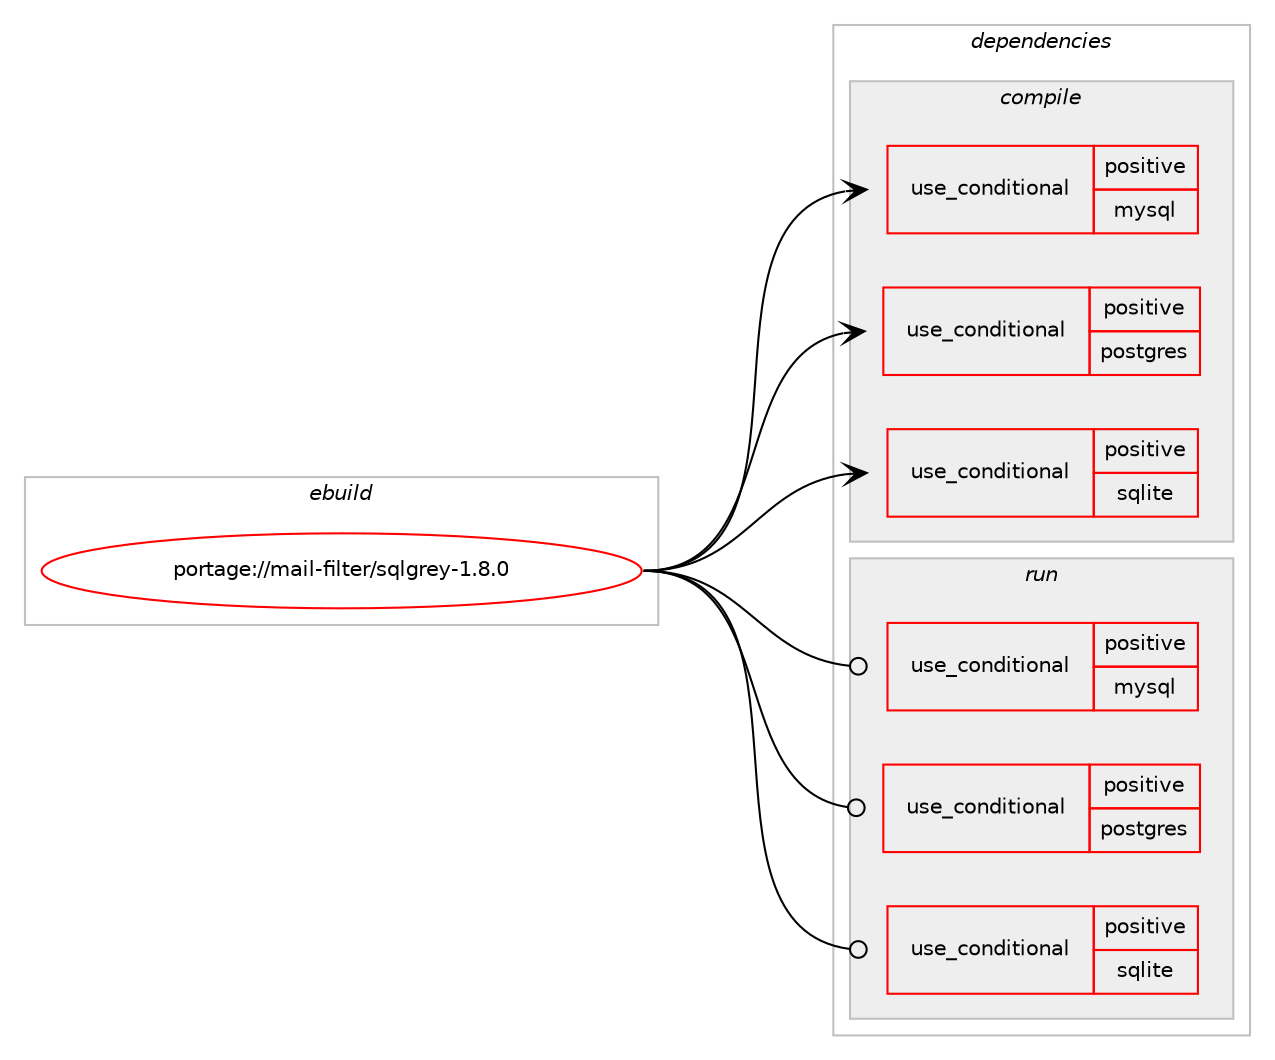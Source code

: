 digraph prolog {

# *************
# Graph options
# *************

newrank=true;
concentrate=true;
compound=true;
graph [rankdir=LR,fontname=Helvetica,fontsize=10,ranksep=1.5];#, ranksep=2.5, nodesep=0.2];
edge  [arrowhead=vee];
node  [fontname=Helvetica,fontsize=10];

# **********
# The ebuild
# **********

subgraph cluster_leftcol {
color=gray;
rank=same;
label=<<i>ebuild</i>>;
id [label="portage://mail-filter/sqlgrey-1.8.0", color=red, width=4, href="../mail-filter/sqlgrey-1.8.0.svg"];
}

# ****************
# The dependencies
# ****************

subgraph cluster_midcol {
color=gray;
label=<<i>dependencies</i>>;
subgraph cluster_compile {
fillcolor="#eeeeee";
style=filled;
label=<<i>compile</i>>;
subgraph cond68814 {
dependency146763 [label=<<TABLE BORDER="0" CELLBORDER="1" CELLSPACING="0" CELLPADDING="4"><TR><TD ROWSPAN="3" CELLPADDING="10">use_conditional</TD></TR><TR><TD>positive</TD></TR><TR><TD>mysql</TD></TR></TABLE>>, shape=none, color=red];
# *** BEGIN UNKNOWN DEPENDENCY TYPE (TODO) ***
# dependency146763 -> package_dependency(portage://mail-filter/sqlgrey-1.8.0,install,no,dev-perl,DBD-mysql,none,[,,],[],[])
# *** END UNKNOWN DEPENDENCY TYPE (TODO) ***

}
id:e -> dependency146763:w [weight=20,style="solid",arrowhead="vee"];
subgraph cond68815 {
dependency146764 [label=<<TABLE BORDER="0" CELLBORDER="1" CELLSPACING="0" CELLPADDING="4"><TR><TD ROWSPAN="3" CELLPADDING="10">use_conditional</TD></TR><TR><TD>positive</TD></TR><TR><TD>postgres</TD></TR></TABLE>>, shape=none, color=red];
# *** BEGIN UNKNOWN DEPENDENCY TYPE (TODO) ***
# dependency146764 -> package_dependency(portage://mail-filter/sqlgrey-1.8.0,install,no,dev-perl,DBD-Pg,none,[,,],[],[])
# *** END UNKNOWN DEPENDENCY TYPE (TODO) ***

}
id:e -> dependency146764:w [weight=20,style="solid",arrowhead="vee"];
subgraph cond68816 {
dependency146765 [label=<<TABLE BORDER="0" CELLBORDER="1" CELLSPACING="0" CELLPADDING="4"><TR><TD ROWSPAN="3" CELLPADDING="10">use_conditional</TD></TR><TR><TD>positive</TD></TR><TR><TD>sqlite</TD></TR></TABLE>>, shape=none, color=red];
# *** BEGIN UNKNOWN DEPENDENCY TYPE (TODO) ***
# dependency146765 -> package_dependency(portage://mail-filter/sqlgrey-1.8.0,install,no,dev-perl,DBD-SQLite,none,[,,],[],[])
# *** END UNKNOWN DEPENDENCY TYPE (TODO) ***

}
id:e -> dependency146765:w [weight=20,style="solid",arrowhead="vee"];
# *** BEGIN UNKNOWN DEPENDENCY TYPE (TODO) ***
# id -> package_dependency(portage://mail-filter/sqlgrey-1.8.0,install,no,acct-user,sqlgrey,none,[,,],[],[])
# *** END UNKNOWN DEPENDENCY TYPE (TODO) ***

# *** BEGIN UNKNOWN DEPENDENCY TYPE (TODO) ***
# id -> package_dependency(portage://mail-filter/sqlgrey-1.8.0,install,no,dev-lang,perl,none,[,,],[],[])
# *** END UNKNOWN DEPENDENCY TYPE (TODO) ***

# *** BEGIN UNKNOWN DEPENDENCY TYPE (TODO) ***
# id -> package_dependency(portage://mail-filter/sqlgrey-1.8.0,install,no,dev-perl,DBI,none,[,,],[],[])
# *** END UNKNOWN DEPENDENCY TYPE (TODO) ***

# *** BEGIN UNKNOWN DEPENDENCY TYPE (TODO) ***
# id -> package_dependency(portage://mail-filter/sqlgrey-1.8.0,install,no,dev-perl,Date-Calc,none,[,,],[],[])
# *** END UNKNOWN DEPENDENCY TYPE (TODO) ***

# *** BEGIN UNKNOWN DEPENDENCY TYPE (TODO) ***
# id -> package_dependency(portage://mail-filter/sqlgrey-1.8.0,install,no,dev-perl,Net-Server,none,[,,],[],[])
# *** END UNKNOWN DEPENDENCY TYPE (TODO) ***

# *** BEGIN UNKNOWN DEPENDENCY TYPE (TODO) ***
# id -> package_dependency(portage://mail-filter/sqlgrey-1.8.0,install,no,virtual,mailx,none,[,,],[],[])
# *** END UNKNOWN DEPENDENCY TYPE (TODO) ***

}
subgraph cluster_compileandrun {
fillcolor="#eeeeee";
style=filled;
label=<<i>compile and run</i>>;
}
subgraph cluster_run {
fillcolor="#eeeeee";
style=filled;
label=<<i>run</i>>;
subgraph cond68817 {
dependency146766 [label=<<TABLE BORDER="0" CELLBORDER="1" CELLSPACING="0" CELLPADDING="4"><TR><TD ROWSPAN="3" CELLPADDING="10">use_conditional</TD></TR><TR><TD>positive</TD></TR><TR><TD>mysql</TD></TR></TABLE>>, shape=none, color=red];
# *** BEGIN UNKNOWN DEPENDENCY TYPE (TODO) ***
# dependency146766 -> package_dependency(portage://mail-filter/sqlgrey-1.8.0,run,no,dev-perl,DBD-mysql,none,[,,],[],[])
# *** END UNKNOWN DEPENDENCY TYPE (TODO) ***

}
id:e -> dependency146766:w [weight=20,style="solid",arrowhead="odot"];
subgraph cond68818 {
dependency146767 [label=<<TABLE BORDER="0" CELLBORDER="1" CELLSPACING="0" CELLPADDING="4"><TR><TD ROWSPAN="3" CELLPADDING="10">use_conditional</TD></TR><TR><TD>positive</TD></TR><TR><TD>postgres</TD></TR></TABLE>>, shape=none, color=red];
# *** BEGIN UNKNOWN DEPENDENCY TYPE (TODO) ***
# dependency146767 -> package_dependency(portage://mail-filter/sqlgrey-1.8.0,run,no,dev-perl,DBD-Pg,none,[,,],[],[])
# *** END UNKNOWN DEPENDENCY TYPE (TODO) ***

}
id:e -> dependency146767:w [weight=20,style="solid",arrowhead="odot"];
subgraph cond68819 {
dependency146768 [label=<<TABLE BORDER="0" CELLBORDER="1" CELLSPACING="0" CELLPADDING="4"><TR><TD ROWSPAN="3" CELLPADDING="10">use_conditional</TD></TR><TR><TD>positive</TD></TR><TR><TD>sqlite</TD></TR></TABLE>>, shape=none, color=red];
# *** BEGIN UNKNOWN DEPENDENCY TYPE (TODO) ***
# dependency146768 -> package_dependency(portage://mail-filter/sqlgrey-1.8.0,run,no,dev-perl,DBD-SQLite,none,[,,],[],[])
# *** END UNKNOWN DEPENDENCY TYPE (TODO) ***

}
id:e -> dependency146768:w [weight=20,style="solid",arrowhead="odot"];
# *** BEGIN UNKNOWN DEPENDENCY TYPE (TODO) ***
# id -> package_dependency(portage://mail-filter/sqlgrey-1.8.0,run,no,acct-user,sqlgrey,none,[,,],[],[])
# *** END UNKNOWN DEPENDENCY TYPE (TODO) ***

# *** BEGIN UNKNOWN DEPENDENCY TYPE (TODO) ***
# id -> package_dependency(portage://mail-filter/sqlgrey-1.8.0,run,no,dev-lang,perl,none,[,,],[],[])
# *** END UNKNOWN DEPENDENCY TYPE (TODO) ***

# *** BEGIN UNKNOWN DEPENDENCY TYPE (TODO) ***
# id -> package_dependency(portage://mail-filter/sqlgrey-1.8.0,run,no,dev-perl,DBI,none,[,,],[],[])
# *** END UNKNOWN DEPENDENCY TYPE (TODO) ***

# *** BEGIN UNKNOWN DEPENDENCY TYPE (TODO) ***
# id -> package_dependency(portage://mail-filter/sqlgrey-1.8.0,run,no,dev-perl,Date-Calc,none,[,,],[],[])
# *** END UNKNOWN DEPENDENCY TYPE (TODO) ***

# *** BEGIN UNKNOWN DEPENDENCY TYPE (TODO) ***
# id -> package_dependency(portage://mail-filter/sqlgrey-1.8.0,run,no,dev-perl,Net-Server,none,[,,],[],[])
# *** END UNKNOWN DEPENDENCY TYPE (TODO) ***

# *** BEGIN UNKNOWN DEPENDENCY TYPE (TODO) ***
# id -> package_dependency(portage://mail-filter/sqlgrey-1.8.0,run,no,virtual,mailx,none,[,,],[],[])
# *** END UNKNOWN DEPENDENCY TYPE (TODO) ***

}
}

# **************
# The candidates
# **************

subgraph cluster_choices {
rank=same;
color=gray;
label=<<i>candidates</i>>;

}

}
